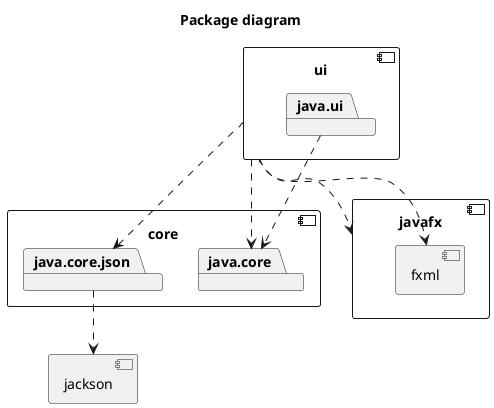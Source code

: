 @startuml PackageDiagram

title Package diagram
!define List java.util.List !define ArrayList java.util.ArrayList

component core {
    package java.core
    package java.core.json
}


component jackson {
}



java.core.json ..> jackson

component ui {
    package java.ui
}
java.ui ..> java.core


component javafx {
    component fxml {

    }
}
ui ..> javafx
ui ..> fxml

ui ..> java.core.json
ui ..> java.core

@enduml
